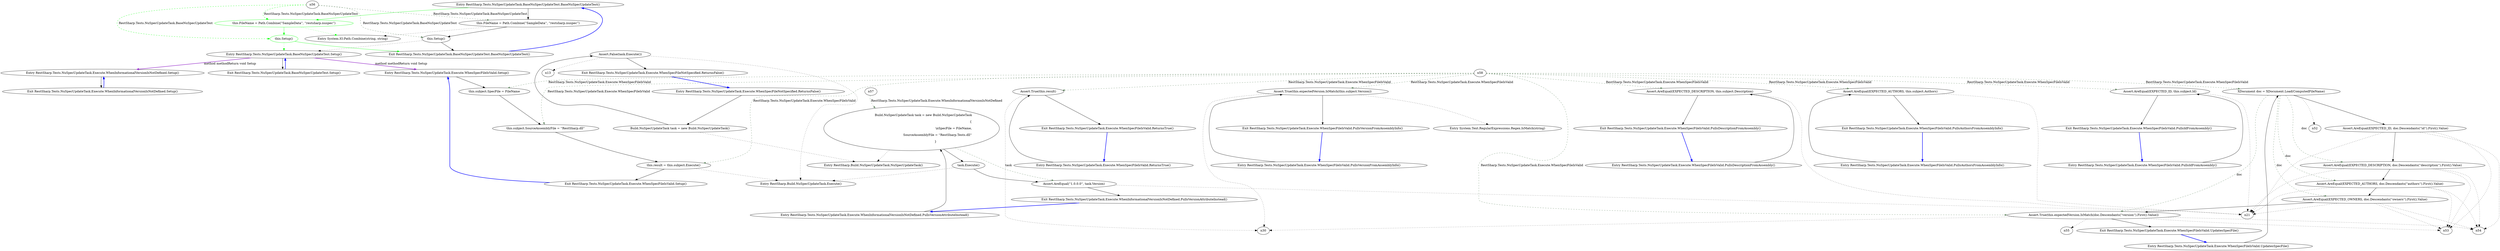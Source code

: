 digraph  {
n0 [label="Entry RestSharp.Tests.NuSpecUpdateTask.BaseNuSpecUpdateTest.BaseNuSpecUpdateTest()", span="19-19", cluster="RestSharp.Tests.NuSpecUpdateTask.BaseNuSpecUpdateTest.BaseNuSpecUpdateTest()"];
n1 [label="this.FileName = Path.Combine(''SampleData'', ''restsharp.nuspec'')", span="21-21", cluster="RestSharp.Tests.NuSpecUpdateTask.BaseNuSpecUpdateTest.BaseNuSpecUpdateTest()"];
d1 [color=green, community=0, label="this.FileName = Path.Combine(''SampleData'', ''restsharp.nuspec'')", span="21-21", cluster="RestSharp.Tests.NuSpecUpdateTask.BaseNuSpecUpdateTest.BaseNuSpecUpdateTest()"];
n2 [label="this.Setup()", span="22-22", cluster="RestSharp.Tests.NuSpecUpdateTask.BaseNuSpecUpdateTest.BaseNuSpecUpdateTest()"];
n4 [label="Entry System.IO.Path.Combine(string, string)", span="0-0", cluster="System.IO.Path.Combine(string, string)"];
n3 [label="Exit RestSharp.Tests.NuSpecUpdateTask.BaseNuSpecUpdateTest.BaseNuSpecUpdateTest()", span="19-19", cluster="RestSharp.Tests.NuSpecUpdateTask.BaseNuSpecUpdateTest.BaseNuSpecUpdateTest()"];
n5 [label="Entry RestSharp.Tests.NuSpecUpdateTask.BaseNuSpecUpdateTest.Setup()", span="25-25", cluster="RestSharp.Tests.NuSpecUpdateTask.BaseNuSpecUpdateTest.Setup()"];
d2 [color=green, community=0, label="this.Setup()", span="22-22", cluster="RestSharp.Tests.NuSpecUpdateTask.BaseNuSpecUpdateTest.BaseNuSpecUpdateTest()"];
n6 [label="Exit RestSharp.Tests.NuSpecUpdateTask.BaseNuSpecUpdateTest.Setup()", span="25-25", cluster="RestSharp.Tests.NuSpecUpdateTask.BaseNuSpecUpdateTest.Setup()"];
n14 [label="Entry RestSharp.Tests.NuSpecUpdateTask.Execute.WhenInformationalVersionIsNotDefined.Setup()", span="45-45", cluster="RestSharp.Tests.NuSpecUpdateTask.Execute.WhenInformationalVersionIsNotDefined.Setup()"];
n22 [label="Entry RestSharp.Tests.NuSpecUpdateTask.Execute.WhenSpecFileIsValid.Setup()", span="83-83", cluster="RestSharp.Tests.NuSpecUpdateTask.Execute.WhenSpecFileIsValid.Setup()"];
n7 [label="Entry RestSharp.Tests.NuSpecUpdateTask.Execute.WhenSpecFileNotSpecified.ReturnsFalse()", span="34-34", cluster="RestSharp.Tests.NuSpecUpdateTask.Execute.WhenSpecFileNotSpecified.ReturnsFalse()"];
n8 [label="Build.NuSpecUpdateTask task = new Build.NuSpecUpdateTask()", span="36-36", cluster="RestSharp.Tests.NuSpecUpdateTask.Execute.WhenSpecFileNotSpecified.ReturnsFalse()"];
n9 [label="Assert.False(task.Execute())", span="38-38", cluster="RestSharp.Tests.NuSpecUpdateTask.Execute.WhenSpecFileNotSpecified.ReturnsFalse()"];
n11 [label="Entry RestSharp.Build.NuSpecUpdateTask.NuSpecUpdateTask()", span="25-25", cluster="RestSharp.Build.NuSpecUpdateTask.NuSpecUpdateTask()"];
n10 [label="Exit RestSharp.Tests.NuSpecUpdateTask.Execute.WhenSpecFileNotSpecified.ReturnsFalse()", span="34-34", cluster="RestSharp.Tests.NuSpecUpdateTask.Execute.WhenSpecFileNotSpecified.ReturnsFalse()"];
n12 [label="Entry RestSharp.Build.NuSpecUpdateTask.Execute()", span="32-32", cluster="RestSharp.Build.NuSpecUpdateTask.Execute()"];
n15 [label="Exit RestSharp.Tests.NuSpecUpdateTask.Execute.WhenInformationalVersionIsNotDefined.Setup()", span="45-45", cluster="RestSharp.Tests.NuSpecUpdateTask.Execute.WhenInformationalVersionIsNotDefined.Setup()"];
n16 [label="Entry RestSharp.Tests.NuSpecUpdateTask.Execute.WhenInformationalVersionIsNotDefined.PullsVersionAttributeInstead()", span="48-48", cluster="RestSharp.Tests.NuSpecUpdateTask.Execute.WhenInformationalVersionIsNotDefined.PullsVersionAttributeInstead()"];
n17 [label="Build.NuSpecUpdateTask task = new Build.NuSpecUpdateTask\r\n                                                  {\r\n                                                      \\nSpecFile = FileName,\r\n                                                      SourceAssemblyFile = ''RestSharp.Tests.dll''\r\n                                                  }", span="50-54", cluster="RestSharp.Tests.NuSpecUpdateTask.Execute.WhenInformationalVersionIsNotDefined.PullsVersionAttributeInstead()"];
n18 [label="task.Execute()", span="56-56", cluster="RestSharp.Tests.NuSpecUpdateTask.Execute.WhenInformationalVersionIsNotDefined.PullsVersionAttributeInstead()"];
n19 [label="Assert.AreEqual(''1.0.0.0'', task.Version)", span="58-58", cluster="RestSharp.Tests.NuSpecUpdateTask.Execute.WhenInformationalVersionIsNotDefined.PullsVersionAttributeInstead()"];
n20 [label="Exit RestSharp.Tests.NuSpecUpdateTask.Execute.WhenInformationalVersionIsNotDefined.PullsVersionAttributeInstead()", span="48-48", cluster="RestSharp.Tests.NuSpecUpdateTask.Execute.WhenInformationalVersionIsNotDefined.PullsVersionAttributeInstead()"];
n23 [label="this.subject.SpecFile = FileName", span="85-85", cluster="RestSharp.Tests.NuSpecUpdateTask.Execute.WhenSpecFileIsValid.Setup()"];
n24 [label="this.subject.SourceAssemblyFile = ''RestSharp.dll''", span="86-86", cluster="RestSharp.Tests.NuSpecUpdateTask.Execute.WhenSpecFileIsValid.Setup()"];
n25 [label="this.result = this.subject.Execute()", span="87-87", cluster="RestSharp.Tests.NuSpecUpdateTask.Execute.WhenSpecFileIsValid.Setup()"];
n26 [label="Exit RestSharp.Tests.NuSpecUpdateTask.Execute.WhenSpecFileIsValid.Setup()", span="83-83", cluster="RestSharp.Tests.NuSpecUpdateTask.Execute.WhenSpecFileIsValid.Setup()"];
n27 [label="Entry RestSharp.Tests.NuSpecUpdateTask.Execute.WhenSpecFileIsValid.ReturnsTrue()", span="91-91", cluster="RestSharp.Tests.NuSpecUpdateTask.Execute.WhenSpecFileIsValid.ReturnsTrue()"];
n28 [label="Assert.True(this.result)", span="93-93", cluster="RestSharp.Tests.NuSpecUpdateTask.Execute.WhenSpecFileIsValid.ReturnsTrue()"];
n29 [label="Exit RestSharp.Tests.NuSpecUpdateTask.Execute.WhenSpecFileIsValid.ReturnsTrue()", span="91-91", cluster="RestSharp.Tests.NuSpecUpdateTask.Execute.WhenSpecFileIsValid.ReturnsTrue()"];
n31 [label="Entry RestSharp.Tests.NuSpecUpdateTask.Execute.WhenSpecFileIsValid.PullsIdFromAssembly()", span="97-97", cluster="RestSharp.Tests.NuSpecUpdateTask.Execute.WhenSpecFileIsValid.PullsIdFromAssembly()"];
n32 [label="Assert.AreEqual(EXPECTED_ID, this.subject.Id)", span="99-99", cluster="RestSharp.Tests.NuSpecUpdateTask.Execute.WhenSpecFileIsValid.PullsIdFromAssembly()"];
n33 [label="Exit RestSharp.Tests.NuSpecUpdateTask.Execute.WhenSpecFileIsValid.PullsIdFromAssembly()", span="97-97", cluster="RestSharp.Tests.NuSpecUpdateTask.Execute.WhenSpecFileIsValid.PullsIdFromAssembly()"];
n34 [label="Entry RestSharp.Tests.NuSpecUpdateTask.Execute.WhenSpecFileIsValid.PullsDescriptionFromAssembly()", span="103-103", cluster="RestSharp.Tests.NuSpecUpdateTask.Execute.WhenSpecFileIsValid.PullsDescriptionFromAssembly()"];
n35 [label="Assert.AreEqual(EXPECTED_DESCRIPTION, this.subject.Description)", span="105-105", cluster="RestSharp.Tests.NuSpecUpdateTask.Execute.WhenSpecFileIsValid.PullsDescriptionFromAssembly()"];
n36 [label="Exit RestSharp.Tests.NuSpecUpdateTask.Execute.WhenSpecFileIsValid.PullsDescriptionFromAssembly()", span="103-103", cluster="RestSharp.Tests.NuSpecUpdateTask.Execute.WhenSpecFileIsValid.PullsDescriptionFromAssembly()"];
n37 [label="Entry RestSharp.Tests.NuSpecUpdateTask.Execute.WhenSpecFileIsValid.PullsVersionFromAssemblyInfo()", span="109-109", cluster="RestSharp.Tests.NuSpecUpdateTask.Execute.WhenSpecFileIsValid.PullsVersionFromAssemblyInfo()"];
n38 [label="Assert.True(this.expectedVersion.IsMatch(this.subject.Version))", span="111-111", cluster="RestSharp.Tests.NuSpecUpdateTask.Execute.WhenSpecFileIsValid.PullsVersionFromAssemblyInfo()"];
n39 [label="Exit RestSharp.Tests.NuSpecUpdateTask.Execute.WhenSpecFileIsValid.PullsVersionFromAssemblyInfo()", span="109-109", cluster="RestSharp.Tests.NuSpecUpdateTask.Execute.WhenSpecFileIsValid.PullsVersionFromAssemblyInfo()"];
n40 [label="Entry System.Text.RegularExpressions.Regex.IsMatch(string)", span="0-0", cluster="System.Text.RegularExpressions.Regex.IsMatch(string)"];
n41 [label="Entry RestSharp.Tests.NuSpecUpdateTask.Execute.WhenSpecFileIsValid.PullsAuthorsFromAssemblyInfo()", span="115-115", cluster="RestSharp.Tests.NuSpecUpdateTask.Execute.WhenSpecFileIsValid.PullsAuthorsFromAssemblyInfo()"];
n42 [label="Assert.AreEqual(EXPECTED_AUTHORS, this.subject.Authors)", span="117-117", cluster="RestSharp.Tests.NuSpecUpdateTask.Execute.WhenSpecFileIsValid.PullsAuthorsFromAssemblyInfo()"];
n43 [label="Exit RestSharp.Tests.NuSpecUpdateTask.Execute.WhenSpecFileIsValid.PullsAuthorsFromAssemblyInfo()", span="115-115", cluster="RestSharp.Tests.NuSpecUpdateTask.Execute.WhenSpecFileIsValid.PullsAuthorsFromAssemblyInfo()"];
n44 [label="Entry RestSharp.Tests.NuSpecUpdateTask.Execute.WhenSpecFileIsValid.UpdatesSpecFile()", span="121-121", cluster="RestSharp.Tests.NuSpecUpdateTask.Execute.WhenSpecFileIsValid.UpdatesSpecFile()"];
n45 [label="XDocument doc = XDocument.Load(ComputedFileName)", span="123-123", cluster="RestSharp.Tests.NuSpecUpdateTask.Execute.WhenSpecFileIsValid.UpdatesSpecFile()"];
n46 [label="Assert.AreEqual(EXPECTED_ID, doc.Descendants(''id'').First().Value)", span="125-125", cluster="RestSharp.Tests.NuSpecUpdateTask.Execute.WhenSpecFileIsValid.UpdatesSpecFile()"];
n47 [label="Assert.AreEqual(EXPECTED_DESCRIPTION, doc.Descendants(''description'').First().Value)", span="126-126", cluster="RestSharp.Tests.NuSpecUpdateTask.Execute.WhenSpecFileIsValid.UpdatesSpecFile()"];
n48 [label="Assert.AreEqual(EXPECTED_AUTHORS, doc.Descendants(''authors'').First().Value)", span="127-127", cluster="RestSharp.Tests.NuSpecUpdateTask.Execute.WhenSpecFileIsValid.UpdatesSpecFile()"];
n49 [label="Assert.AreEqual(EXPECTED_OWNERS, doc.Descendants(''owners'').First().Value)", span="128-128", cluster="RestSharp.Tests.NuSpecUpdateTask.Execute.WhenSpecFileIsValid.UpdatesSpecFile()"];
n50 [label="Assert.True(this.expectedVersion.IsMatch(doc.Descendants(''version'').First().Value))", span="129-129", cluster="RestSharp.Tests.NuSpecUpdateTask.Execute.WhenSpecFileIsValid.UpdatesSpecFile()"];
n51 [label="Exit RestSharp.Tests.NuSpecUpdateTask.Execute.WhenSpecFileIsValid.UpdatesSpecFile()", span="121-121", cluster="RestSharp.Tests.NuSpecUpdateTask.Execute.WhenSpecFileIsValid.UpdatesSpecFile()"];
n13;
n21;
n30;
n52;
n53;
n54;
n55;
n56;
n57;
n58;
n0 -> n1  [key=0, style=solid];
n0 -> d1  [key=0, color=green, style=solid];
n1 -> n2  [key=0, style=solid];
n1 -> n4  [key=2, style=dotted];
d1 -> d2  [key=0, color=green, style=solid];
d1 -> n4  [key=2, color=green, style=dotted];
n2 -> n3  [key=0, style=solid];
n2 -> n5  [key=2, style=dotted];
n3 -> n0  [key=0, color=blue, style=bold];
n5 -> n6  [key=0, style=solid];
n5 -> n14  [key=3, color=darkorchid, label="method methodReturn void Setup", style=bold];
n5 -> n22  [key=3, color=darkorchid, label="method methodReturn void Setup", style=bold];
d2 -> n3  [key=0, color=green, style=solid];
d2 -> n5  [key=2, color=green, style=dotted];
n6 -> n5  [key=0, color=blue, style=bold];
n14 -> n15  [key=0, style=solid];
n22 -> n23  [key=0, style=solid];
n7 -> n8  [key=0, style=solid];
n8 -> n9  [key=0, style=solid];
n8 -> n11  [key=2, style=dotted];
n9 -> n10  [key=0, style=solid];
n9 -> n12  [key=2, style=dotted];
n9 -> n13  [key=2, style=dotted];
n10 -> n7  [key=0, color=blue, style=bold];
n15 -> n14  [key=0, color=blue, style=bold];
n16 -> n17  [key=0, style=solid];
n17 -> n11  [key=2, style=dotted];
n17 -> n18  [key=0, style=solid];
n17 -> n19  [key=1, color=darkseagreen4, label=task, style=dashed];
n18 -> n12  [key=2, style=dotted];
n18 -> n19  [key=0, style=solid];
n19 -> n20  [key=0, style=solid];
n19 -> n21  [key=2, style=dotted];
n20 -> n16  [key=0, color=blue, style=bold];
n23 -> n24  [key=0, style=solid];
n24 -> n25  [key=0, style=solid];
n25 -> n12  [key=2, style=dotted];
n25 -> n26  [key=0, style=solid];
n26 -> n22  [key=0, color=blue, style=bold];
n27 -> n28  [key=0, style=solid];
n28 -> n29  [key=0, style=solid];
n28 -> n30  [key=2, style=dotted];
n29 -> n27  [key=0, color=blue, style=bold];
n31 -> n32  [key=0, style=solid];
n32 -> n21  [key=2, style=dotted];
n32 -> n33  [key=0, style=solid];
n33 -> n31  [key=0, color=blue, style=bold];
n34 -> n35  [key=0, style=solid];
n35 -> n21  [key=2, style=dotted];
n35 -> n36  [key=0, style=solid];
n36 -> n34  [key=0, color=blue, style=bold];
n37 -> n38  [key=0, style=solid];
n38 -> n30  [key=2, style=dotted];
n38 -> n39  [key=0, style=solid];
n38 -> n40  [key=2, style=dotted];
n39 -> n37  [key=0, color=blue, style=bold];
n41 -> n42  [key=0, style=solid];
n42 -> n21  [key=2, style=dotted];
n42 -> n43  [key=0, style=solid];
n43 -> n41  [key=0, color=blue, style=bold];
n44 -> n45  [key=0, style=solid];
n45 -> n46  [key=0, style=solid];
n45 -> n47  [key=1, color=darkseagreen4, label=doc, style=dashed];
n45 -> n48  [key=1, color=darkseagreen4, label=doc, style=dashed];
n45 -> n49  [key=1, color=darkseagreen4, label=doc, style=dashed];
n45 -> n50  [key=1, color=darkseagreen4, label=doc, style=dashed];
n45 -> n52  [key=2, style=dotted];
n46 -> n21  [key=2, style=dotted];
n46 -> n47  [key=0, style=solid];
n46 -> n53  [key=2, style=dotted];
n46 -> n54  [key=2, style=dotted];
n47 -> n21  [key=2, style=dotted];
n47 -> n48  [key=0, style=solid];
n47 -> n53  [key=2, style=dotted];
n47 -> n54  [key=2, style=dotted];
n48 -> n21  [key=2, style=dotted];
n48 -> n49  [key=0, style=solid];
n48 -> n53  [key=2, style=dotted];
n48 -> n54  [key=2, style=dotted];
n49 -> n21  [key=2, style=dotted];
n49 -> n50  [key=0, style=solid];
n49 -> n53  [key=2, style=dotted];
n49 -> n54  [key=2, style=dotted];
n50 -> n30  [key=2, style=dotted];
n50 -> n51  [key=0, style=solid];
n50 -> n53  [key=2, style=dotted];
n50 -> n54  [key=2, style=dotted];
n50 -> n55  [key=2, style=dotted];
n51 -> n44  [key=0, color=blue, style=bold];
n56 -> n1  [key=1, color=darkseagreen4, label="RestSharp.Tests.NuSpecUpdateTask.BaseNuSpecUpdateTest", style=dashed];
n56 -> n2  [key=1, color=darkseagreen4, label="RestSharp.Tests.NuSpecUpdateTask.BaseNuSpecUpdateTest", style=dashed];
n56 -> d1  [key=1, color=green, label="RestSharp.Tests.NuSpecUpdateTask.BaseNuSpecUpdateTest", style=dashed];
n56 -> d2  [key=1, color=green, label="RestSharp.Tests.NuSpecUpdateTask.BaseNuSpecUpdateTest", style=dashed];
n57 -> n17  [key=1, color=darkseagreen4, label="RestSharp.Tests.NuSpecUpdateTask.Execute.WhenInformationalVersionIsNotDefined", style=dashed];
n58 -> n23  [key=1, color=darkseagreen4, label="RestSharp.Tests.NuSpecUpdateTask.Execute.WhenSpecFileIsValid", style=dashed];
n58 -> n24  [key=1, color=darkseagreen4, label="RestSharp.Tests.NuSpecUpdateTask.Execute.WhenSpecFileIsValid", style=dashed];
n58 -> n25  [key=1, color=darkseagreen4, label="RestSharp.Tests.NuSpecUpdateTask.Execute.WhenSpecFileIsValid", style=dashed];
n58 -> n28  [key=1, color=darkseagreen4, label="RestSharp.Tests.NuSpecUpdateTask.Execute.WhenSpecFileIsValid", style=dashed];
n58 -> n32  [key=1, color=darkseagreen4, label="RestSharp.Tests.NuSpecUpdateTask.Execute.WhenSpecFileIsValid", style=dashed];
n58 -> n35  [key=1, color=darkseagreen4, label="RestSharp.Tests.NuSpecUpdateTask.Execute.WhenSpecFileIsValid", style=dashed];
n58 -> n38  [key=1, color=darkseagreen4, label="RestSharp.Tests.NuSpecUpdateTask.Execute.WhenSpecFileIsValid", style=dashed];
n58 -> n42  [key=1, color=darkseagreen4, label="RestSharp.Tests.NuSpecUpdateTask.Execute.WhenSpecFileIsValid", style=dashed];
n58 -> n45  [key=1, color=darkseagreen4, label="RestSharp.Tests.NuSpecUpdateTask.Execute.WhenSpecFileIsValid", style=dashed];
n58 -> n50  [key=1, color=darkseagreen4, label="RestSharp.Tests.NuSpecUpdateTask.Execute.WhenSpecFileIsValid", style=dashed];
}
